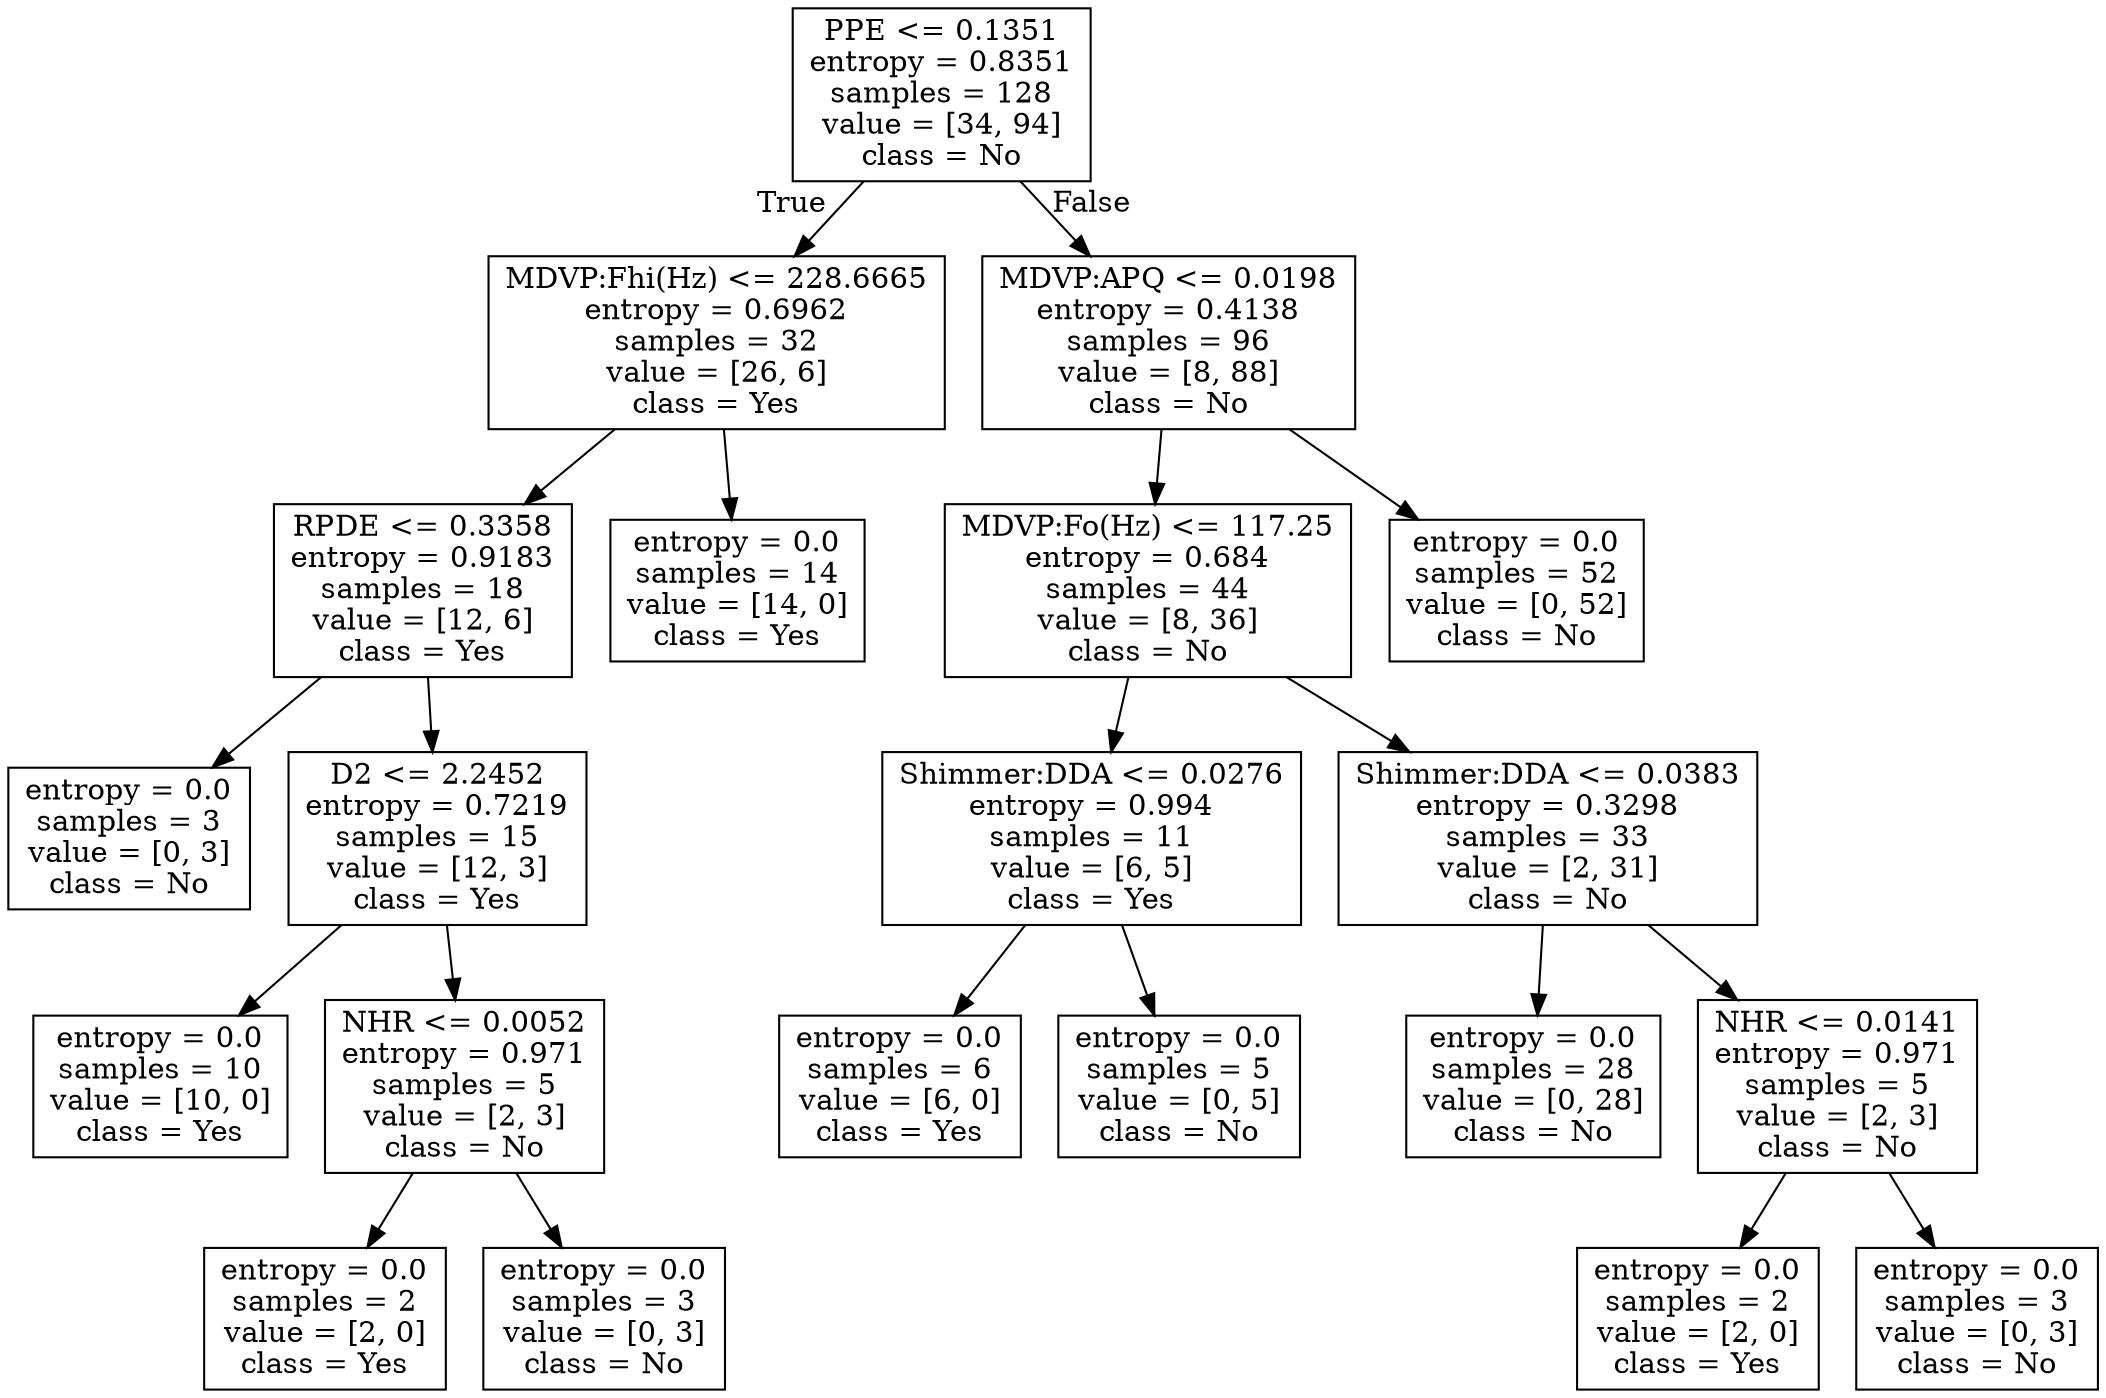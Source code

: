 digraph Tree {
node [shape=box] ;
0 [label="PPE <= 0.1351\nentropy = 0.8351\nsamples = 128\nvalue = [34, 94]\nclass = No"] ;
1 [label="MDVP:Fhi(Hz) <= 228.6665\nentropy = 0.6962\nsamples = 32\nvalue = [26, 6]\nclass = Yes"] ;
0 -> 1 [labeldistance=2.5, labelangle=45, headlabel="True"] ;
11 [label="RPDE <= 0.3358\nentropy = 0.9183\nsamples = 18\nvalue = [12, 6]\nclass = Yes"] ;
1 -> 11 ;
13 [label="entropy = 0.0\nsamples = 3\nvalue = [0, 3]\nclass = No"] ;
11 -> 13 ;
14 [label="D2 <= 2.2452\nentropy = 0.7219\nsamples = 15\nvalue = [12, 3]\nclass = Yes"] ;
11 -> 14 ;
15 [label="entropy = 0.0\nsamples = 10\nvalue = [10, 0]\nclass = Yes"] ;
14 -> 15 ;
16 [label="NHR <= 0.0052\nentropy = 0.971\nsamples = 5\nvalue = [2, 3]\nclass = No"] ;
14 -> 16 ;
19 [label="entropy = 0.0\nsamples = 2\nvalue = [2, 0]\nclass = Yes"] ;
16 -> 19 ;
20 [label="entropy = 0.0\nsamples = 3\nvalue = [0, 3]\nclass = No"] ;
16 -> 20 ;
12 [label="entropy = 0.0\nsamples = 14\nvalue = [14, 0]\nclass = Yes"] ;
1 -> 12 ;
2 [label="MDVP:APQ <= 0.0198\nentropy = 0.4138\nsamples = 96\nvalue = [8, 88]\nclass = No"] ;
0 -> 2 [labeldistance=2.5, labelangle=-45, headlabel="False"] ;
3 [label="MDVP:Fo(Hz) <= 117.25\nentropy = 0.684\nsamples = 44\nvalue = [8, 36]\nclass = No"] ;
2 -> 3 ;
5 [label="Shimmer:DDA <= 0.0276\nentropy = 0.994\nsamples = 11\nvalue = [6, 5]\nclass = Yes"] ;
3 -> 5 ;
7 [label="entropy = 0.0\nsamples = 6\nvalue = [6, 0]\nclass = Yes"] ;
5 -> 7 ;
8 [label="entropy = 0.0\nsamples = 5\nvalue = [0, 5]\nclass = No"] ;
5 -> 8 ;
6 [label="Shimmer:DDA <= 0.0383\nentropy = 0.3298\nsamples = 33\nvalue = [2, 31]\nclass = No"] ;
3 -> 6 ;
9 [label="entropy = 0.0\nsamples = 28\nvalue = [0, 28]\nclass = No"] ;
6 -> 9 ;
10 [label="NHR <= 0.0141\nentropy = 0.971\nsamples = 5\nvalue = [2, 3]\nclass = No"] ;
6 -> 10 ;
17 [label="entropy = 0.0\nsamples = 2\nvalue = [2, 0]\nclass = Yes"] ;
10 -> 17 ;
18 [label="entropy = 0.0\nsamples = 3\nvalue = [0, 3]\nclass = No"] ;
10 -> 18 ;
4 [label="entropy = 0.0\nsamples = 52\nvalue = [0, 52]\nclass = No"] ;
2 -> 4 ;
}